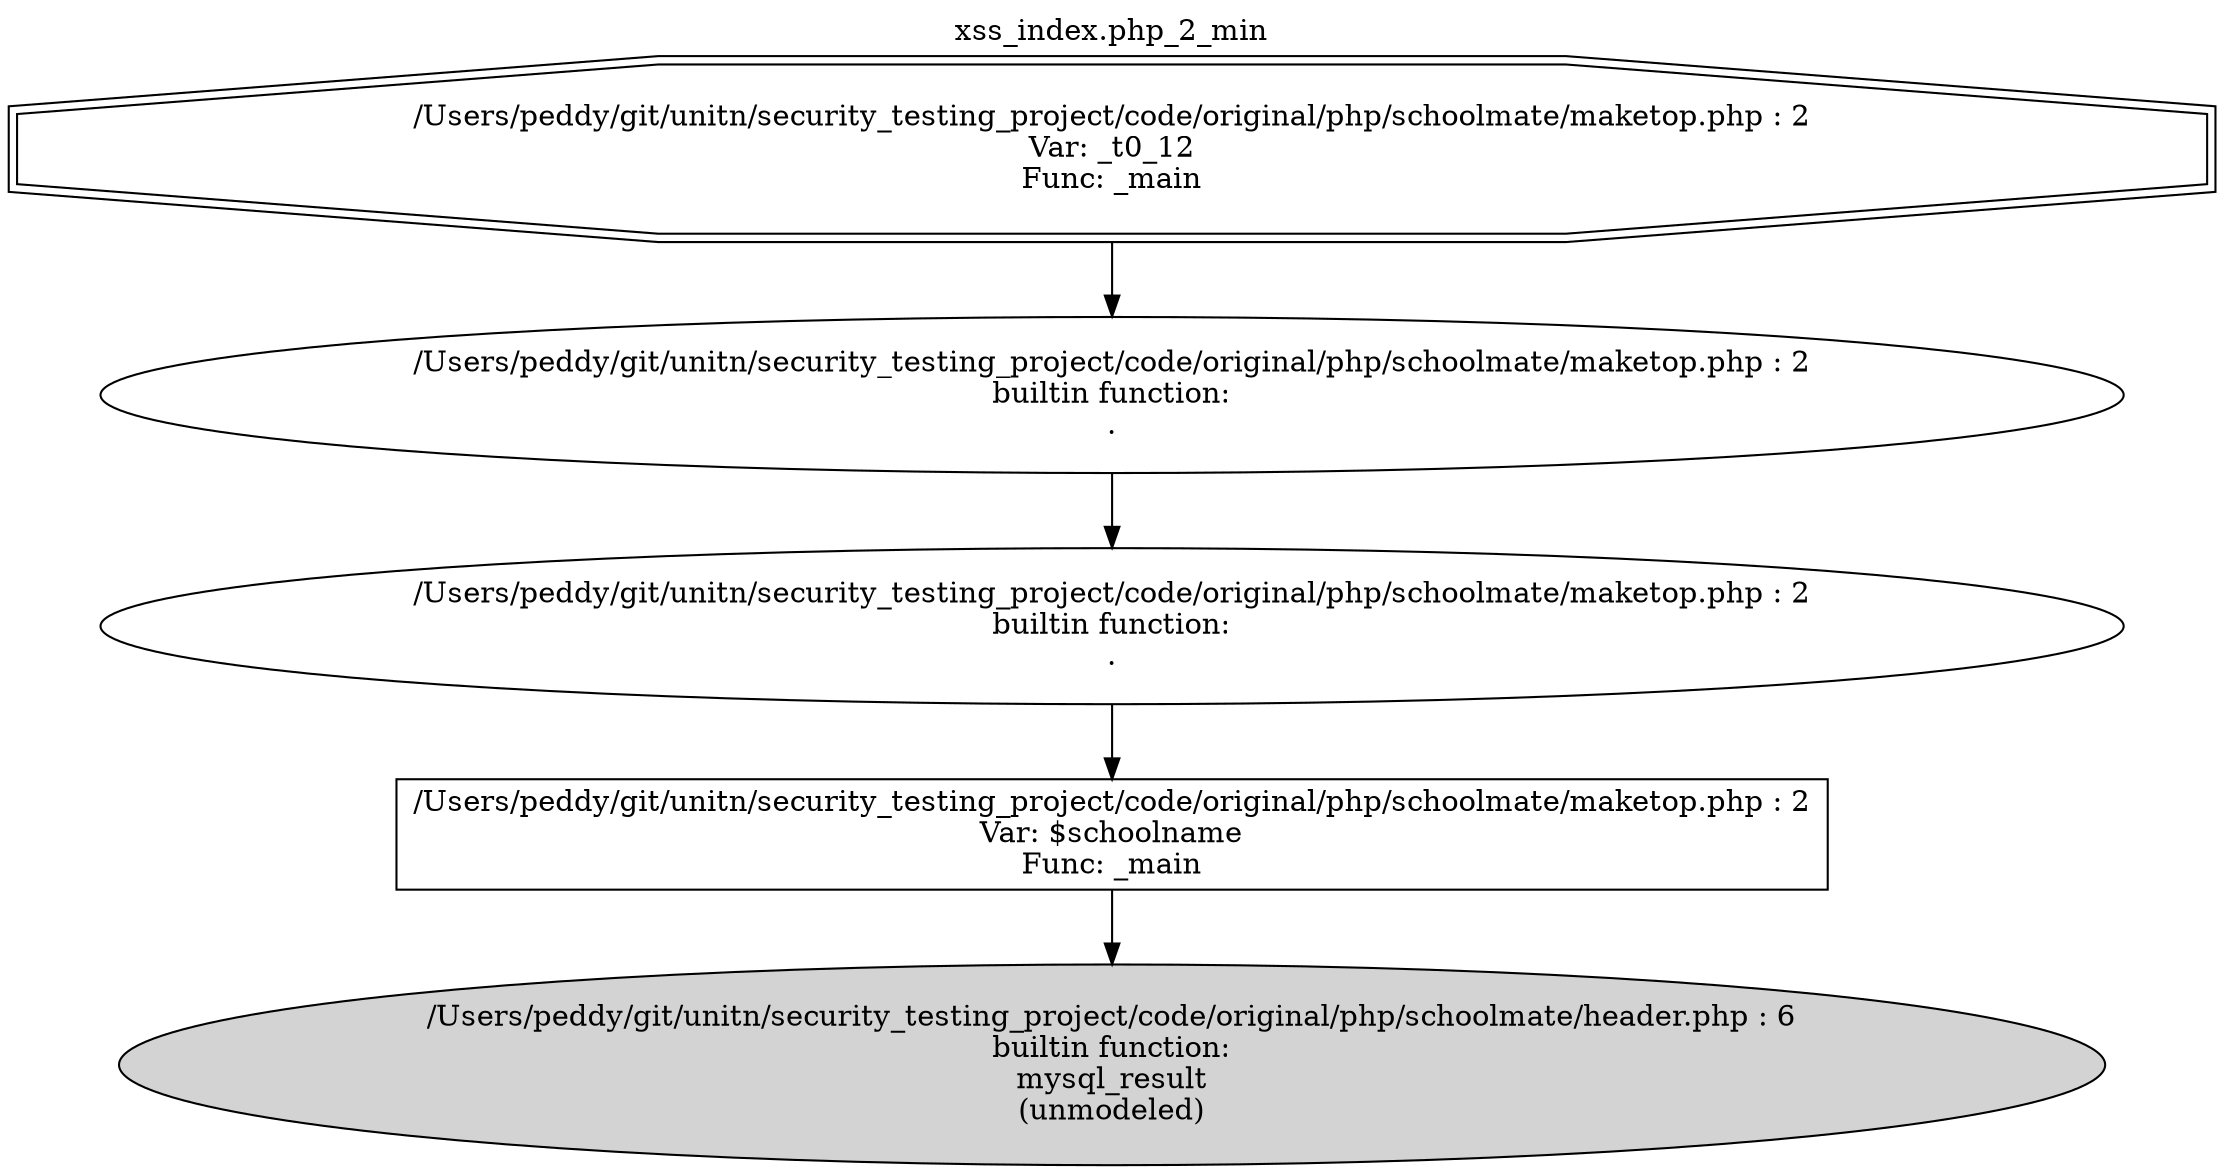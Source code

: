 digraph cfg {
  label="xss_index.php_2_min";
  labelloc=t;
  n1 [shape=doubleoctagon, label="/Users/peddy/git/unitn/security_testing_project/code/original/php/schoolmate/maketop.php : 2\nVar: _t0_12\nFunc: _main\n"];
  n2 [shape=ellipse, label="/Users/peddy/git/unitn/security_testing_project/code/original/php/schoolmate/maketop.php : 2\nbuiltin function:\n.\n"];
  n3 [shape=ellipse, label="/Users/peddy/git/unitn/security_testing_project/code/original/php/schoolmate/maketop.php : 2\nbuiltin function:\n.\n"];
  n4 [shape=box, label="/Users/peddy/git/unitn/security_testing_project/code/original/php/schoolmate/maketop.php : 2\nVar: $schoolname\nFunc: _main\n"];
  n5 [shape=ellipse, label="/Users/peddy/git/unitn/security_testing_project/code/original/php/schoolmate/header.php : 6\nbuiltin function:\nmysql_result\n(unmodeled)\n",style=filled];
  n1 -> n2;
  n2 -> n3;
  n3 -> n4;
  n4 -> n5;
}
